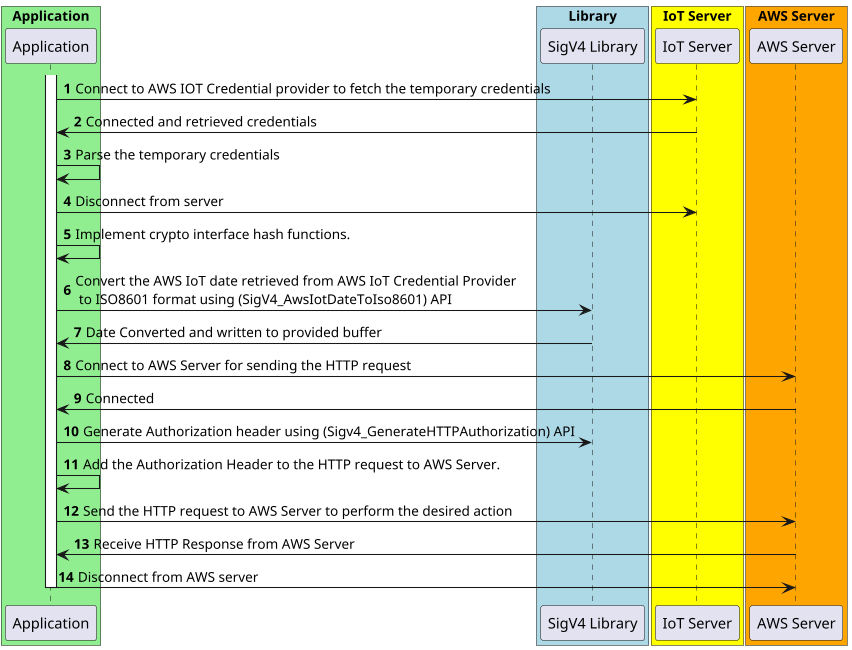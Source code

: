@startuml
skinparam dpi 100
skinparam classFontSize 8
skinparam classFontName Helvetica
autonumber

box "Application" #LightGreen
    participant "Application" as application
end box

box "Library" #LightBlue
    participant "SigV4 Library" as sigv4
end box

box "IoT Server" #Yellow
    participant "IoT Server" as server
end box

box "AWS Server" #Orange
    participant "AWS Server" as aws
end box
activate application

application -> server : Connect to AWS IOT Credential provider to fetch the temporary credentials
server -> application : Connected and retrieved credentials

application -> application: Parse the temporary credentials

application -> server : Disconnect from server

application -> application: Implement crypto interface hash functions.

application -> sigv4 : Convert the AWS IoT date retrieved from AWS IoT Credential Provider\n to ISO8601 format using (SigV4_AwsIotDateToIso8601) API

sigv4-> application : Date Converted and written to provided buffer

application-> aws : Connect to AWS Server for sending the HTTP request

aws->application : Connected

application -> sigv4 : Generate Authorization header using (Sigv4_GenerateHTTPAuthorization) API


application->application : Add the Authorization Header to the HTTP request to AWS Server.

application-> aws : Send the HTTP request to AWS Server to perform the desired action

aws-> application : Receive HTTP Response from AWS Server
application -> aws: Disconnect from AWS server

deactivate application
@enduml

